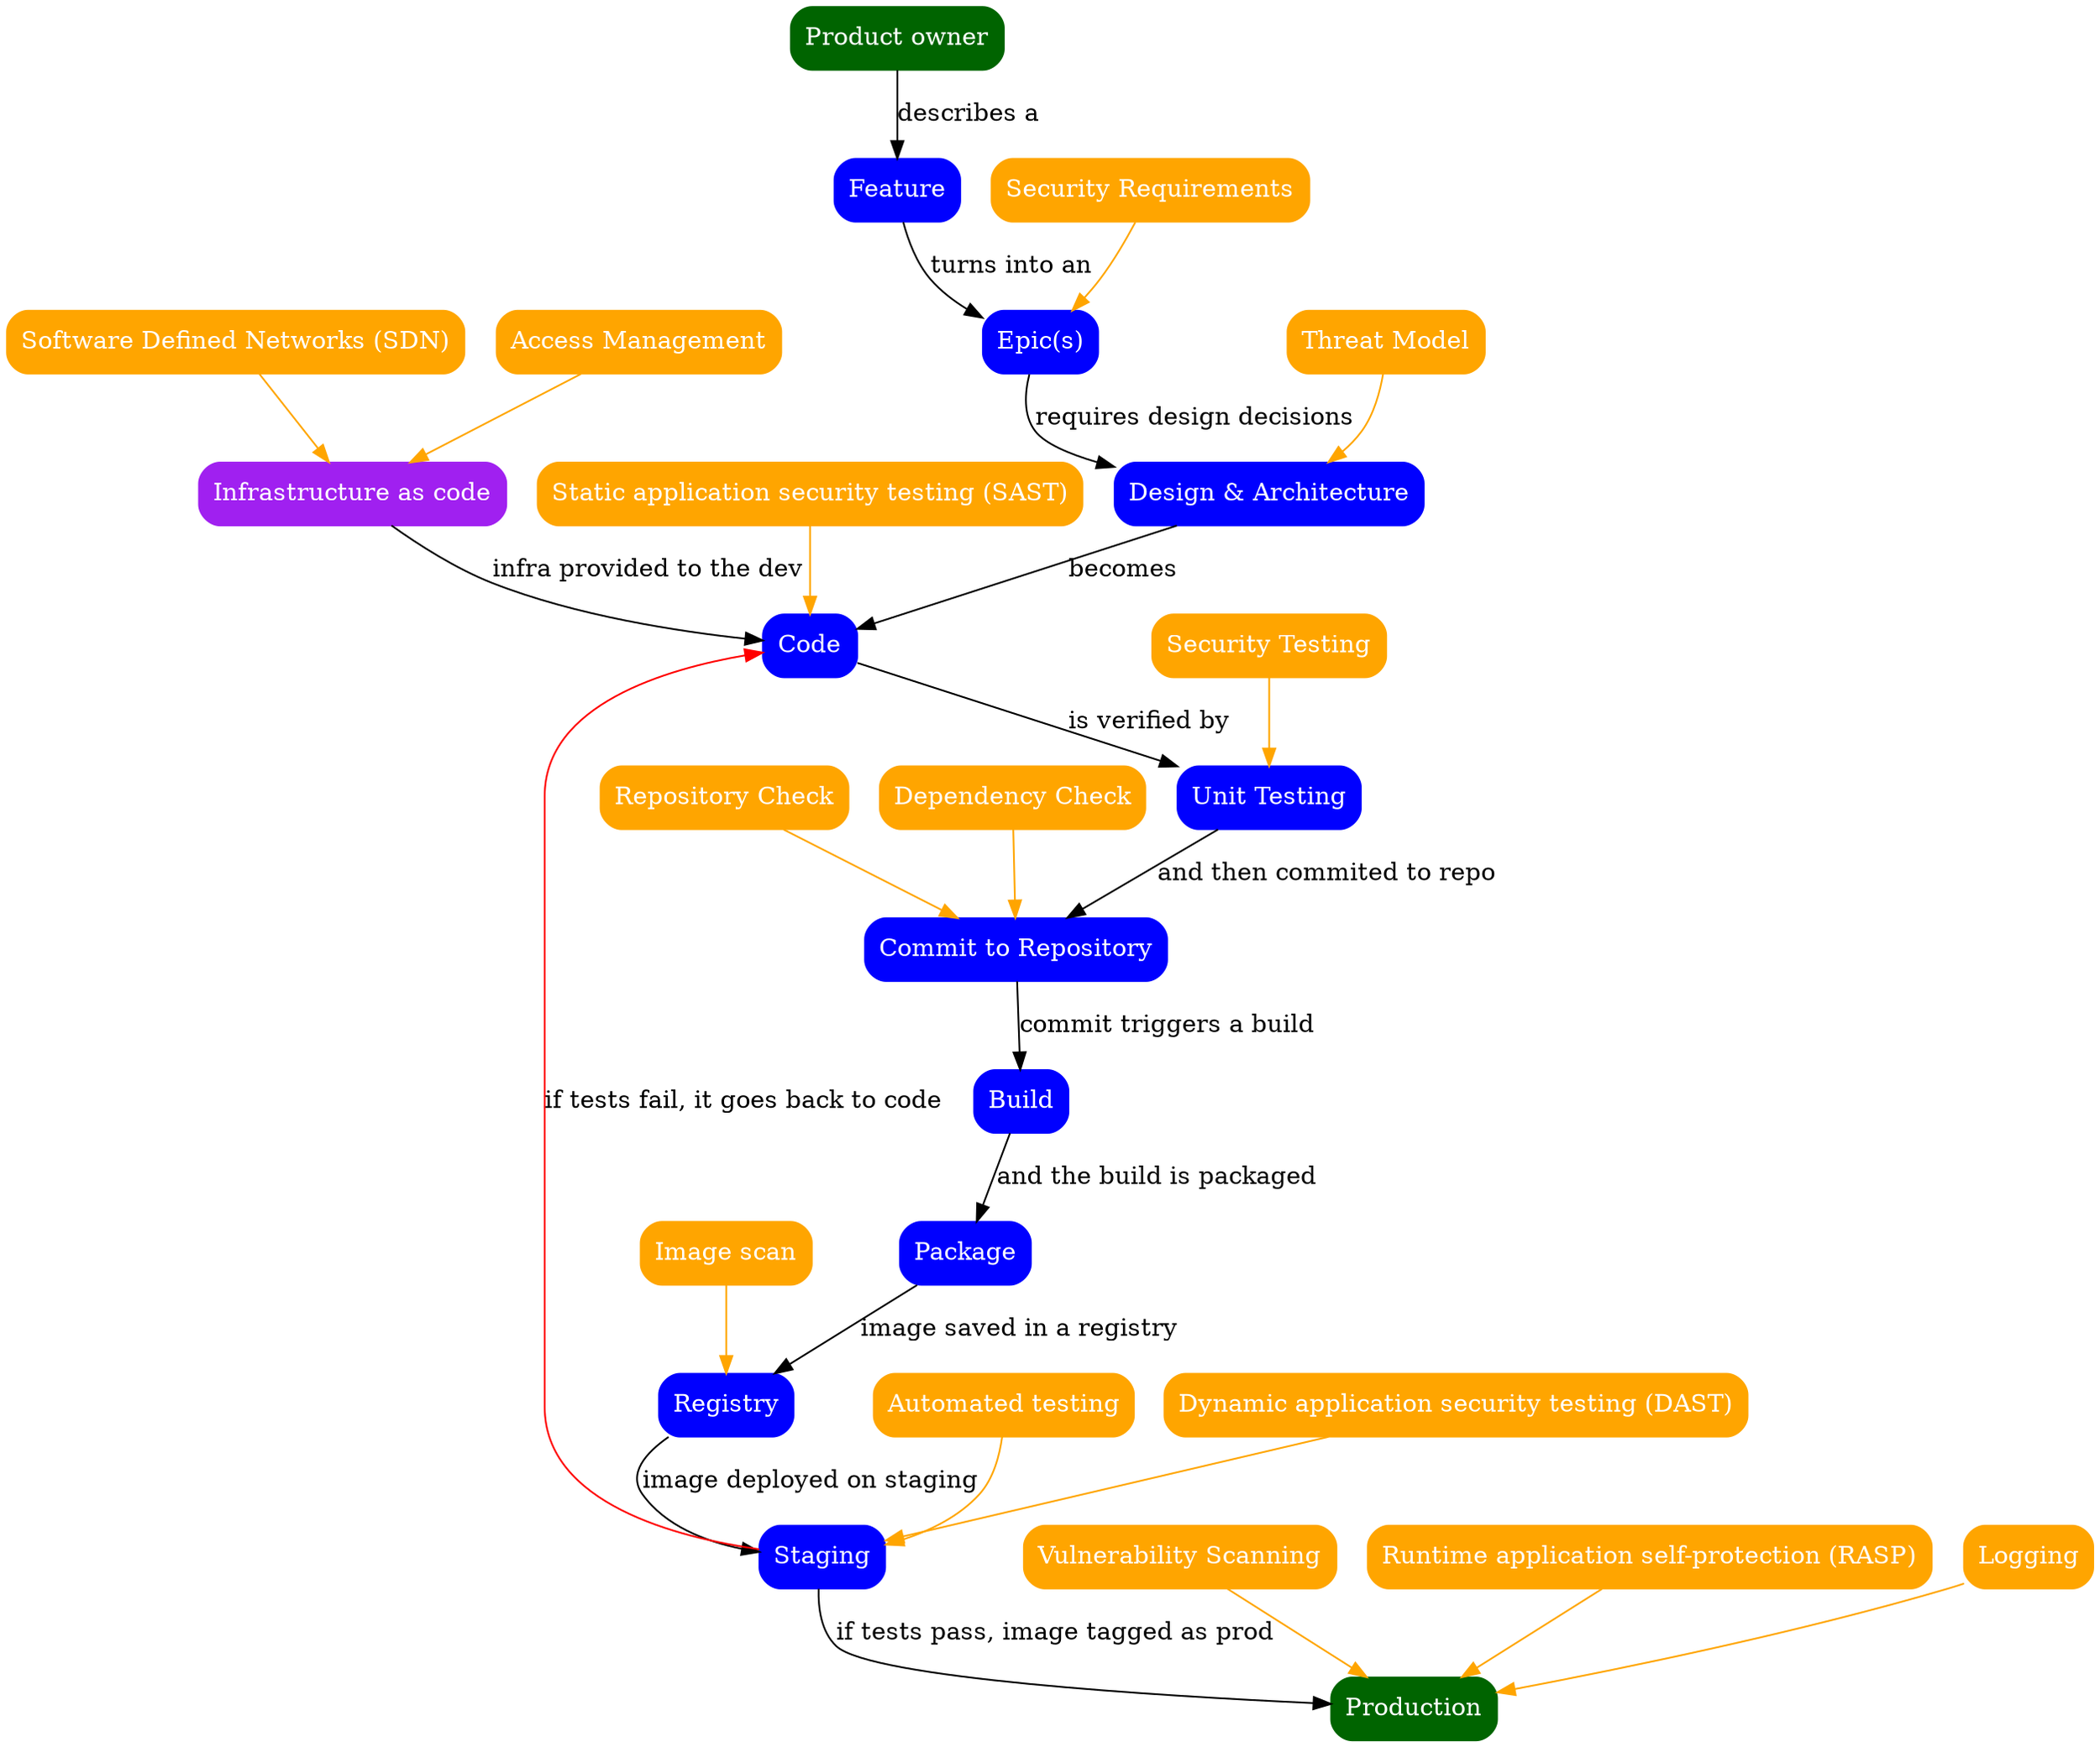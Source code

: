 digraph {
    fontname = "Calibri";
    product_owner[
        shape=box, 
        style="rounded,filled", 
        color=darkgreen, 
        fontcolor=white,
        label="Product owner"];
        
    feature[
        shape=box, 
        style="rounded,filled", 
        color=blue, 
        fontcolor=white,
        label="Feature";
    ]
    epic[
        shape=box, 
        style="rounded,filled", 
        color=blue, 
        fontcolor=white,
        label="Epic(s)";
    ]
    security_requirements[
        shape=box, 
        style="rounded,filled", 
        color=orange, 
        fontcolor=white,
        label="Security Requirements";
    ]
    design[
        shape=box, 
        style="rounded,filled", 
        color=blue, 
        fontcolor=white,
        label="Design & Architecture";
    ]
    threat_model[
        shape=box, 
        style="rounded,filled", 
        color=orange, 
        fontcolor=white,
        label="Threat Model";
    ]
    code[
        shape=box, 
        style="rounded,filled", 
        color=blue, 
        fontcolor=white,
        label="Code";
    ]
    sast[
        shape=box, 
        style="rounded,filled", 
        color=orange, 
        fontcolor=white,
        label="Static application security testing (SAST)";
    ]
    infrastructure_as_code[
        shape=box, 
        style="rounded,filled", 
        color=purple, 
        fontcolor=white,
        label="Infrastructure as code";
    ]
    access_management[
        shape=box, 
        style="rounded,filled", 
        color=orange, 
        fontcolor=white,
        label="Access Management";
    ]
    network_segregation[
        shape=box, 
        style="rounded,filled", 
        color=orange, 
        fontcolor=white,
        label="Software Defined Networks (SDN)";
    ]
    unit_testing[
        shape=box, 
        style="rounded,filled", 
        color=blue, 
        fontcolor=white,
        label="Unit Testing";
    ]
    security_testing[
        shape=box, 
        style="rounded,filled", 
        color=orange, 
        fontcolor=white,
        label="Security Testing";
    ]
    commit[
        shape=box, 
        style="rounded,filled", 
        color=blue, 
        fontcolor=white,
        label="Commit to Repository";
    ]
    repository_check[
        shape=box, 
        style="rounded,filled", 
        color=orange, 
        fontcolor=white,
        label="Repository Check";
    ]
    build[
        shape=box, 
        style="rounded,filled", 
        color=blue, 
        fontcolor=white,
        label="Build";
    ]
    dependency_check[
        shape=box, 
        style="rounded,filled", 
        color=orange, 
        fontcolor=white,
        label="Dependency Check";
    ]
    package[
        shape=box, 
        style="rounded,filled", 
        color=blue, 
        fontcolor=white,
        label="Package";
    ]
    registry[
        shape=box, 
        style="rounded,filled", 
        color=blue, 
        fontcolor=white,
        label="Registry";
    ]
    image_scan[
        shape=box, 
        style="rounded,filled", 
        color=orange, 
        fontcolor=white,
        label="Image scan";
    ]
    staging[
        shape=box, 
        style="rounded,filled", 
        color=blue, 
        fontcolor=white,
        label="Staging";
    ]
    automated_tests[
        shape=box, 
        style="rounded,filled", 
        color=orange, 
        fontcolor=white,
        label="Automated testing";
    ]
    dast[
        shape=box, 
        style="rounded,filled", 
        color=orange, 
        fontcolor=white,
        label="Dynamic application security testing (DAST)";
    ]
    production[
        shape=box, 
        style="rounded,filled", 
        color=darkgreen, 
        fontcolor=white,
        label="Production";
    ]
    vulnerability_scanning[
        shape=box, 
        style="rounded,filled", 
        color=orange, 
        fontcolor=white,
        label="Vulnerability Scanning";
    ]
    rasp[
        shape=box, 
        style="rounded,filled", 
        color=orange, 
        fontcolor=white,
        label="Runtime application self-protection (RASP)";
    ]
    logging[
        shape=box, 
        style="rounded,filled", 
        color=orange, 
        fontcolor=white,
        label="Logging";
    ]
    product_owner -> feature [label = "describes a "]
    feature -> epic [label = "turns into an"]
    security_requirements -> epic [color="orange"]
    epic -> design [label = "requires design decisions"]
    threat_model -> design [color="orange"]
    design -> code [ label = "becomes" ]
    sast -> code [color="orange"]
    infrastructure_as_code -> code [label = "infra provided to the dev"]
    access_management -> infrastructure_as_code [color="orange"]
    network_segregation -> infrastructure_as_code [color="orange"]
    code -> unit_testing [ label = "is verified by" ]
    security_testing -> unit_testing [ color="orange"]
    unit_testing -> commit [ label = "and then commited to repo"]
    repository_check -> commit [ color="orange"]
    commit -> build [ label = "commit triggers a build"]
    dependency_check -> commit [ color="orange"]
    build -> package [ label = "and the build is packaged" ]
    package -> registry [ label = "image saved in a registry" ]
    image_scan -> registry [ color="orange"]
    registry -> staging [ label = "image deployed on staging"]
    automated_tests -> staging [ color="orange"]
    dast -> staging [ color="orange"]
    staging -> production [label = "if tests pass, image tagged as prod"]
    staging -> code [label = "if tests fail, it goes back to code", color="red" ]
    vulnerability_scanning -> production [ color="orange"]
    rasp -> production [ color="orange"]
    logging -> production [ color="orange"]
}